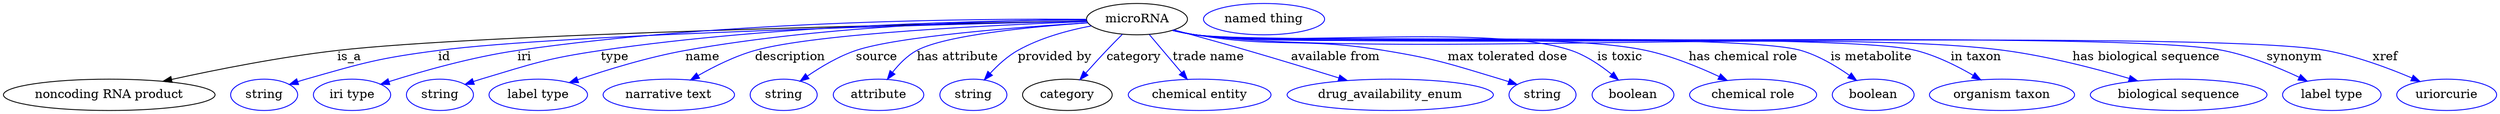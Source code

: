 digraph {
	graph [bb="0,0,2859.7,123"];
	node [label="\N"];
	microRNA	[height=0.5,
		label=microRNA,
		pos="1300.5,105",
		width=1.6068];
	"noncoding RNA product"	[height=0.5,
		pos="121.54,18",
		width=3.3761];
	microRNA -> "noncoding RNA product"	[label=is_a,
		lp="397.54,61.5",
		pos="e,183.34,33.518 1242.8,102.93 1068.9,99.542 551.13,88.08 383.54,69 318.6,61.606 245.62,47.165 193.21,35.696"];
	id	[color=blue,
		height=0.5,
		label=string,
		pos="299.54,18",
		width=1.0652];
	microRNA -> id	[color=blue,
		label=id,
		lp="511.54,61.5",
		pos="e,328.53,29.966 1242.3,104.68 1110.5,105.52 779.02,103.65 504.54,69 433.8,60.071 416.19,55.278 347.54,36 344.43,35.128 341.24,34.158 \
338.04,33.138",
		style=solid];
	iri	[color=blue,
		height=0.5,
		label="iri type",
		pos="400.54,18",
		width=1.2277];
	microRNA -> iri	[color=blue,
		label=iri,
		lp="598.54,61.5",
		pos="e,433.36,30.08 1242.7,104.83 1121.2,105.76 830.85,103.76 590.54,69 538.94,61.537 481.23,45.162 443.1,33.178",
		style=solid];
	type	[color=blue,
		height=0.5,
		label=string,
		pos="501.54,18",
		width=1.0652];
	microRNA -> type	[color=blue,
		label=type,
		lp="702.54,61.5",
		pos="e,530.45,30.034 1242.6,104.12 1133.3,103.58 889.36,98.79 686.54,69 624.15,59.836 608.95,54.087 548.54,36 545.77,35.172 542.93,34.272 \
540.08,33.332",
		style=solid];
	name	[color=blue,
		height=0.5,
		label="label type",
		pos="614.54,18",
		width=1.5707];
	microRNA -> name	[color=blue,
		label=name,
		lp="802.54,61.5",
		pos="e,650.03,32.072 1242.5,104.25 1146.2,103.74 947.53,98.745 782.54,69 740.02,61.334 692.98,46.791 659.52,35.357",
		style=solid];
	description	[color=blue,
		height=0.5,
		label="narrative text",
		pos="764.54,18",
		width=2.0943];
	microRNA -> description	[color=blue,
		label=description,
		lp="903.04,61.5",
		pos="e,789.2,35.037 1243.3,102.2 1141.4,98.53 932.55,88.81 862.54,69 839.9,62.594 816.36,50.775 798.02,40.236",
		style=solid];
	source	[color=blue,
		height=0.5,
		label=string,
		pos="896.54,18",
		width=1.0652];
	microRNA -> source	[color=blue,
		label=source,
		lp="1001.5,61.5",
		pos="e,915.27,33.951 1244.1,100.89 1165,96.025 1025.4,85.427 977.54,69 958.2,62.365 938.64,50.466 923.58,39.939",
		style=solid];
	"has attribute"	[color=blue,
		height=0.5,
		label=attribute,
		pos="1004.5,18",
		width=1.4443];
	microRNA -> "has attribute"	[color=blue,
		label="has attribute",
		lp="1094.5,61.5",
		pos="e,1014.4,35.77 1244.1,100.83 1180.2,96.44 1080.4,86.931 1047.5,69 1036.8,63.127 1027.5,53.407 1020.3,44.09",
		style=solid];
	"provided by"	[color=blue,
		height=0.5,
		label=string,
		pos="1112.5,18",
		width=1.0652];
	microRNA -> "provided by"	[color=blue,
		label="provided by",
		lp="1206,61.5",
		pos="e,1125.1,35.248 1248,97.224 1221.4,92.19 1189.4,83.574 1163.5,69 1151.7,62.346 1140.7,52.251 1131.9,42.87",
		style=solid];
	category	[height=0.5,
		pos="1220.5,18",
		width=1.4263];
	microRNA -> category	[color=blue,
		label=category,
		lp="1297,61.5",
		pos="e,1234.9,35.41 1283.6,87.442 1277.8,81.67 1271.3,75.109 1265.5,69 1257.6,60.654 1249.1,51.326 1241.7,43.009",
		style=solid];
	"trade name"	[color=blue,
		height=0.5,
		label="chemical entity",
		pos="1371.5,18",
		width=2.2748];
	microRNA -> "trade name"	[color=blue,
		label="trade name",
		lp="1381.5,61.5",
		pos="e,1357.5,35.758 1314.6,87.207 1325,74.75 1339.3,57.573 1351,43.574",
		style=solid];
	"available from"	[color=blue,
		height=0.5,
		label=drug_availability_enum,
		pos="1589.5,18",
		width=3.2858];
	microRNA -> "available from"	[color=blue,
		label="available from",
		lp="1528,61.5",
		pos="e,1540.4,34.44 1342.6,92.613 1367.1,85.901 1398.6,77.151 1426.5,69 1461.1,58.887 1499.7,47.077 1530.7,37.475",
		style=solid];
	"max tolerated dose"	[color=blue,
		height=0.5,
		label=string,
		pos="1764.5,18",
		width=1.0652];
	microRNA -> "max tolerated dose"	[color=blue,
		label="max tolerated dose",
		lp="1724.5,61.5",
		pos="e,1735.5,29.795 1341.9,92.217 1350,90.223 1358.5,88.361 1366.5,87 1462,70.873 1488,84.703 1583.5,69 1643.6,59.118 1658.2,53.52 1716.5,\
36 1719.6,35.072 1722.8,34.063 1726,33.014",
		style=solid];
	"is toxic"	[color=blue,
		height=0.5,
		label=boolean,
		pos="1867.5,18",
		width=1.2999];
	microRNA -> "is toxic"	[color=blue,
		label="is toxic",
		lp="1853.5,61.5",
		pos="e,1851,35.08 1341.1,92.124 1349.5,90.085 1358.2,88.23 1366.5,87 1461.4,72.967 1706.9,100.15 1797.5,69 1814.3,63.227 1830.6,52.025 \
1843.3,41.684",
		style=solid];
	"has chemical role"	[color=blue,
		height=0.5,
		label="chemical role",
		pos="2005.5,18",
		width=2.022];
	microRNA -> "has chemical role"	[color=blue,
		label="has chemical role",
		lp="1995,61.5",
		pos="e,1975.9,34.626 1341.1,92.079 1349.4,90.043 1358.2,88.201 1366.5,87 1480.3,70.566 1771.2,93.176 1883.5,69 1912.5,62.781 1943.3,50.104 \
1966.7,39.071",
		style=solid];
	"is metabolite"	[color=blue,
		height=0.5,
		label=boolean,
		pos="2143.5,18",
		width=1.2999];
	microRNA -> "is metabolite"	[color=blue,
		label="is metabolite",
		lp="2142.5,61.5",
		pos="e,2124.4,34.704 1341.1,92.021 1349.4,89.99 1358.2,88.164 1366.5,87 1443,76.297 1987.4,90.847 2061.5,69 2081.2,63.205 2100.9,51.453 \
2116,40.798",
		style=solid];
	"in taxon"	[color=blue,
		height=0.5,
		label="organism taxon",
		pos="2291.5,18",
		width=2.3109];
	microRNA -> "in taxon"	[color=blue,
		label="in taxon",
		lp="2262.5,61.5",
		pos="e,2267.4,35.233 1341.1,91.994 1349.4,89.965 1358.2,88.147 1366.5,87 1457.6,74.454 2104.4,91.451 2193.5,69 2216.5,63.213 2240.2,51.295 \
2258.6,40.546",
		style=solid];
	"has biological sequence"	[color=blue,
		height=0.5,
		label="biological sequence",
		pos="2494.5,18",
		width=2.8164];
	microRNA -> "has biological sequence"	[color=blue,
		label="has biological sequence",
		lp="2458,61.5",
		pos="e,2447.7,33.98 1341.1,91.979 1349.4,89.951 1358.2,88.137 1366.5,87 1571.1,59.059 2090.9,96.334 2295.5,69 2344.4,62.479 2398.5,48.414 \
2438,36.858",
		style=solid];
	synonym	[color=blue,
		height=0.5,
		label="label type",
		pos="2670.5,18",
		width=1.5707];
	microRNA -> synonym	[color=blue,
		label=synonym,
		lp="2628.5,61.5",
		pos="e,2642.4,33.833 1340.7,92.037 1349.2,89.977 1358.1,88.135 1366.5,87 1496.5,69.524 2418,94.957 2546.5,69 2576.9,62.875 2609.2,49.571 \
2633.3,38.226",
		style=solid];
	xref	[color=blue,
		height=0.5,
		label=uriorcurie,
		pos="2802.5,18",
		width=1.5887];
	microRNA -> xref	[color=blue,
		label=xref,
		lp="2733,61.5",
		pos="e,2772.1,33.365 1340.7,92.028 1349.2,89.968 1358.1,88.13 1366.5,87 1509.5,67.876 2522.7,94.927 2664.5,69 2698.7,62.758 2735.6,48.995 \
2762.6,37.486",
		style=solid];
	"named thing_category"	[color=blue,
		height=0.5,
		label="named thing",
		pos="1445.5,105",
		width=1.9318];
}
